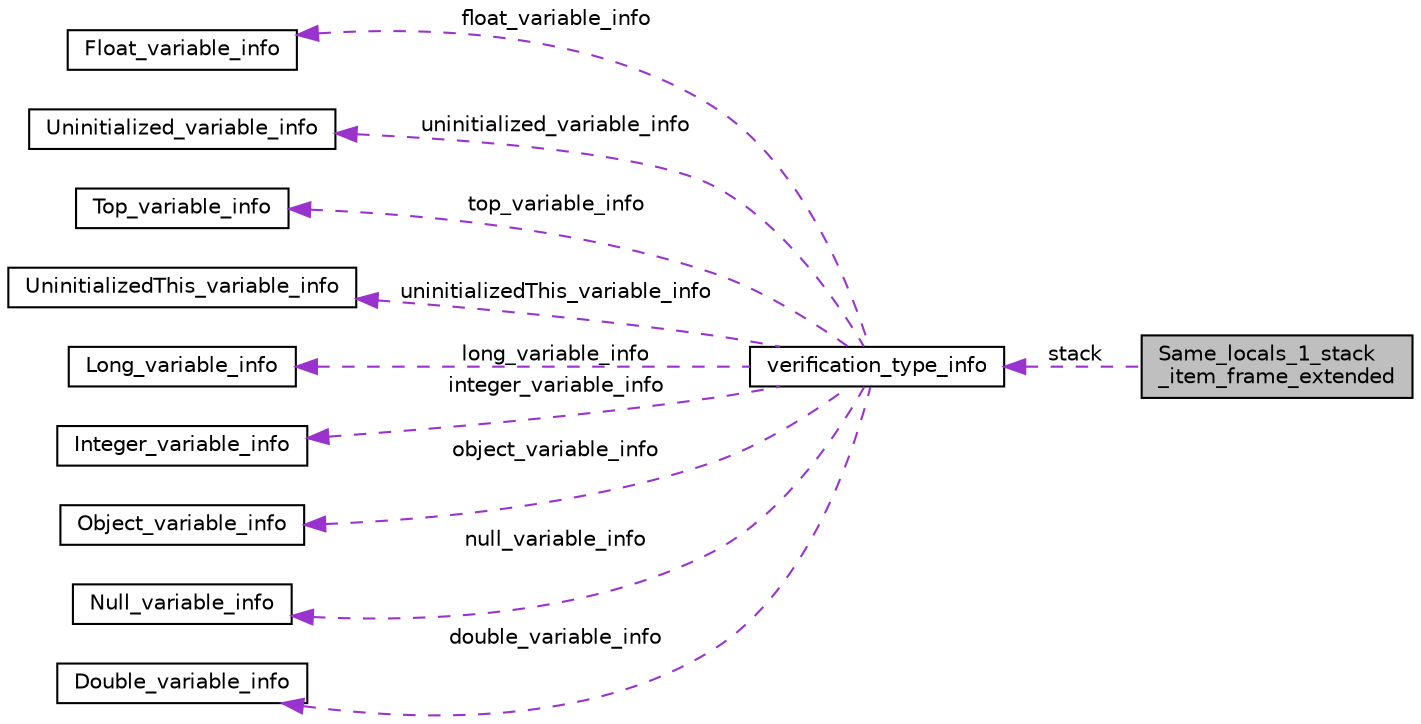 digraph "Same_locals_1_stack_item_frame_extended"
{
  edge [fontname="Helvetica",fontsize="10",labelfontname="Helvetica",labelfontsize="10"];
  node [fontname="Helvetica",fontsize="10",shape=record];
  rankdir="LR";
  Node1 [label="Same_locals_1_stack\l_item_frame_extended",height=0.2,width=0.4,color="black", fillcolor="grey75", style="filled", fontcolor="black"];
  Node2 -> Node1 [dir="back",color="darkorchid3",fontsize="10",style="dashed",label=" stack" ,fontname="Helvetica"];
  Node2 [label="verification_type_info",height=0.2,width=0.4,color="black", fillcolor="white", style="filled",URL="$structverification__type__info.html"];
  Node3 -> Node2 [dir="back",color="darkorchid3",fontsize="10",style="dashed",label=" float_variable_info" ,fontname="Helvetica"];
  Node3 [label="Float_variable_info",height=0.2,width=0.4,color="black", fillcolor="white", style="filled",URL="$structFloat__variable__info.html"];
  Node4 -> Node2 [dir="back",color="darkorchid3",fontsize="10",style="dashed",label=" uninitialized_variable_info" ,fontname="Helvetica"];
  Node4 [label="Uninitialized_variable_info",height=0.2,width=0.4,color="black", fillcolor="white", style="filled",URL="$structUninitialized__variable__info.html"];
  Node5 -> Node2 [dir="back",color="darkorchid3",fontsize="10",style="dashed",label=" top_variable_info" ,fontname="Helvetica"];
  Node5 [label="Top_variable_info",height=0.2,width=0.4,color="black", fillcolor="white", style="filled",URL="$structTop__variable__info.html"];
  Node6 -> Node2 [dir="back",color="darkorchid3",fontsize="10",style="dashed",label=" uninitializedThis_variable_info" ,fontname="Helvetica"];
  Node6 [label="UninitializedThis_variable_info",height=0.2,width=0.4,color="black", fillcolor="white", style="filled",URL="$structUninitializedThis__variable__info.html"];
  Node7 -> Node2 [dir="back",color="darkorchid3",fontsize="10",style="dashed",label=" long_variable_info" ,fontname="Helvetica"];
  Node7 [label="Long_variable_info",height=0.2,width=0.4,color="black", fillcolor="white", style="filled",URL="$structLong__variable__info.html"];
  Node8 -> Node2 [dir="back",color="darkorchid3",fontsize="10",style="dashed",label=" integer_variable_info" ,fontname="Helvetica"];
  Node8 [label="Integer_variable_info",height=0.2,width=0.4,color="black", fillcolor="white", style="filled",URL="$structInteger__variable__info.html"];
  Node9 -> Node2 [dir="back",color="darkorchid3",fontsize="10",style="dashed",label=" object_variable_info" ,fontname="Helvetica"];
  Node9 [label="Object_variable_info",height=0.2,width=0.4,color="black", fillcolor="white", style="filled",URL="$structObject__variable__info.html"];
  Node10 -> Node2 [dir="back",color="darkorchid3",fontsize="10",style="dashed",label=" null_variable_info" ,fontname="Helvetica"];
  Node10 [label="Null_variable_info",height=0.2,width=0.4,color="black", fillcolor="white", style="filled",URL="$structNull__variable__info.html"];
  Node11 -> Node2 [dir="back",color="darkorchid3",fontsize="10",style="dashed",label=" double_variable_info" ,fontname="Helvetica"];
  Node11 [label="Double_variable_info",height=0.2,width=0.4,color="black", fillcolor="white", style="filled",URL="$structDouble__variable__info.html"];
}
